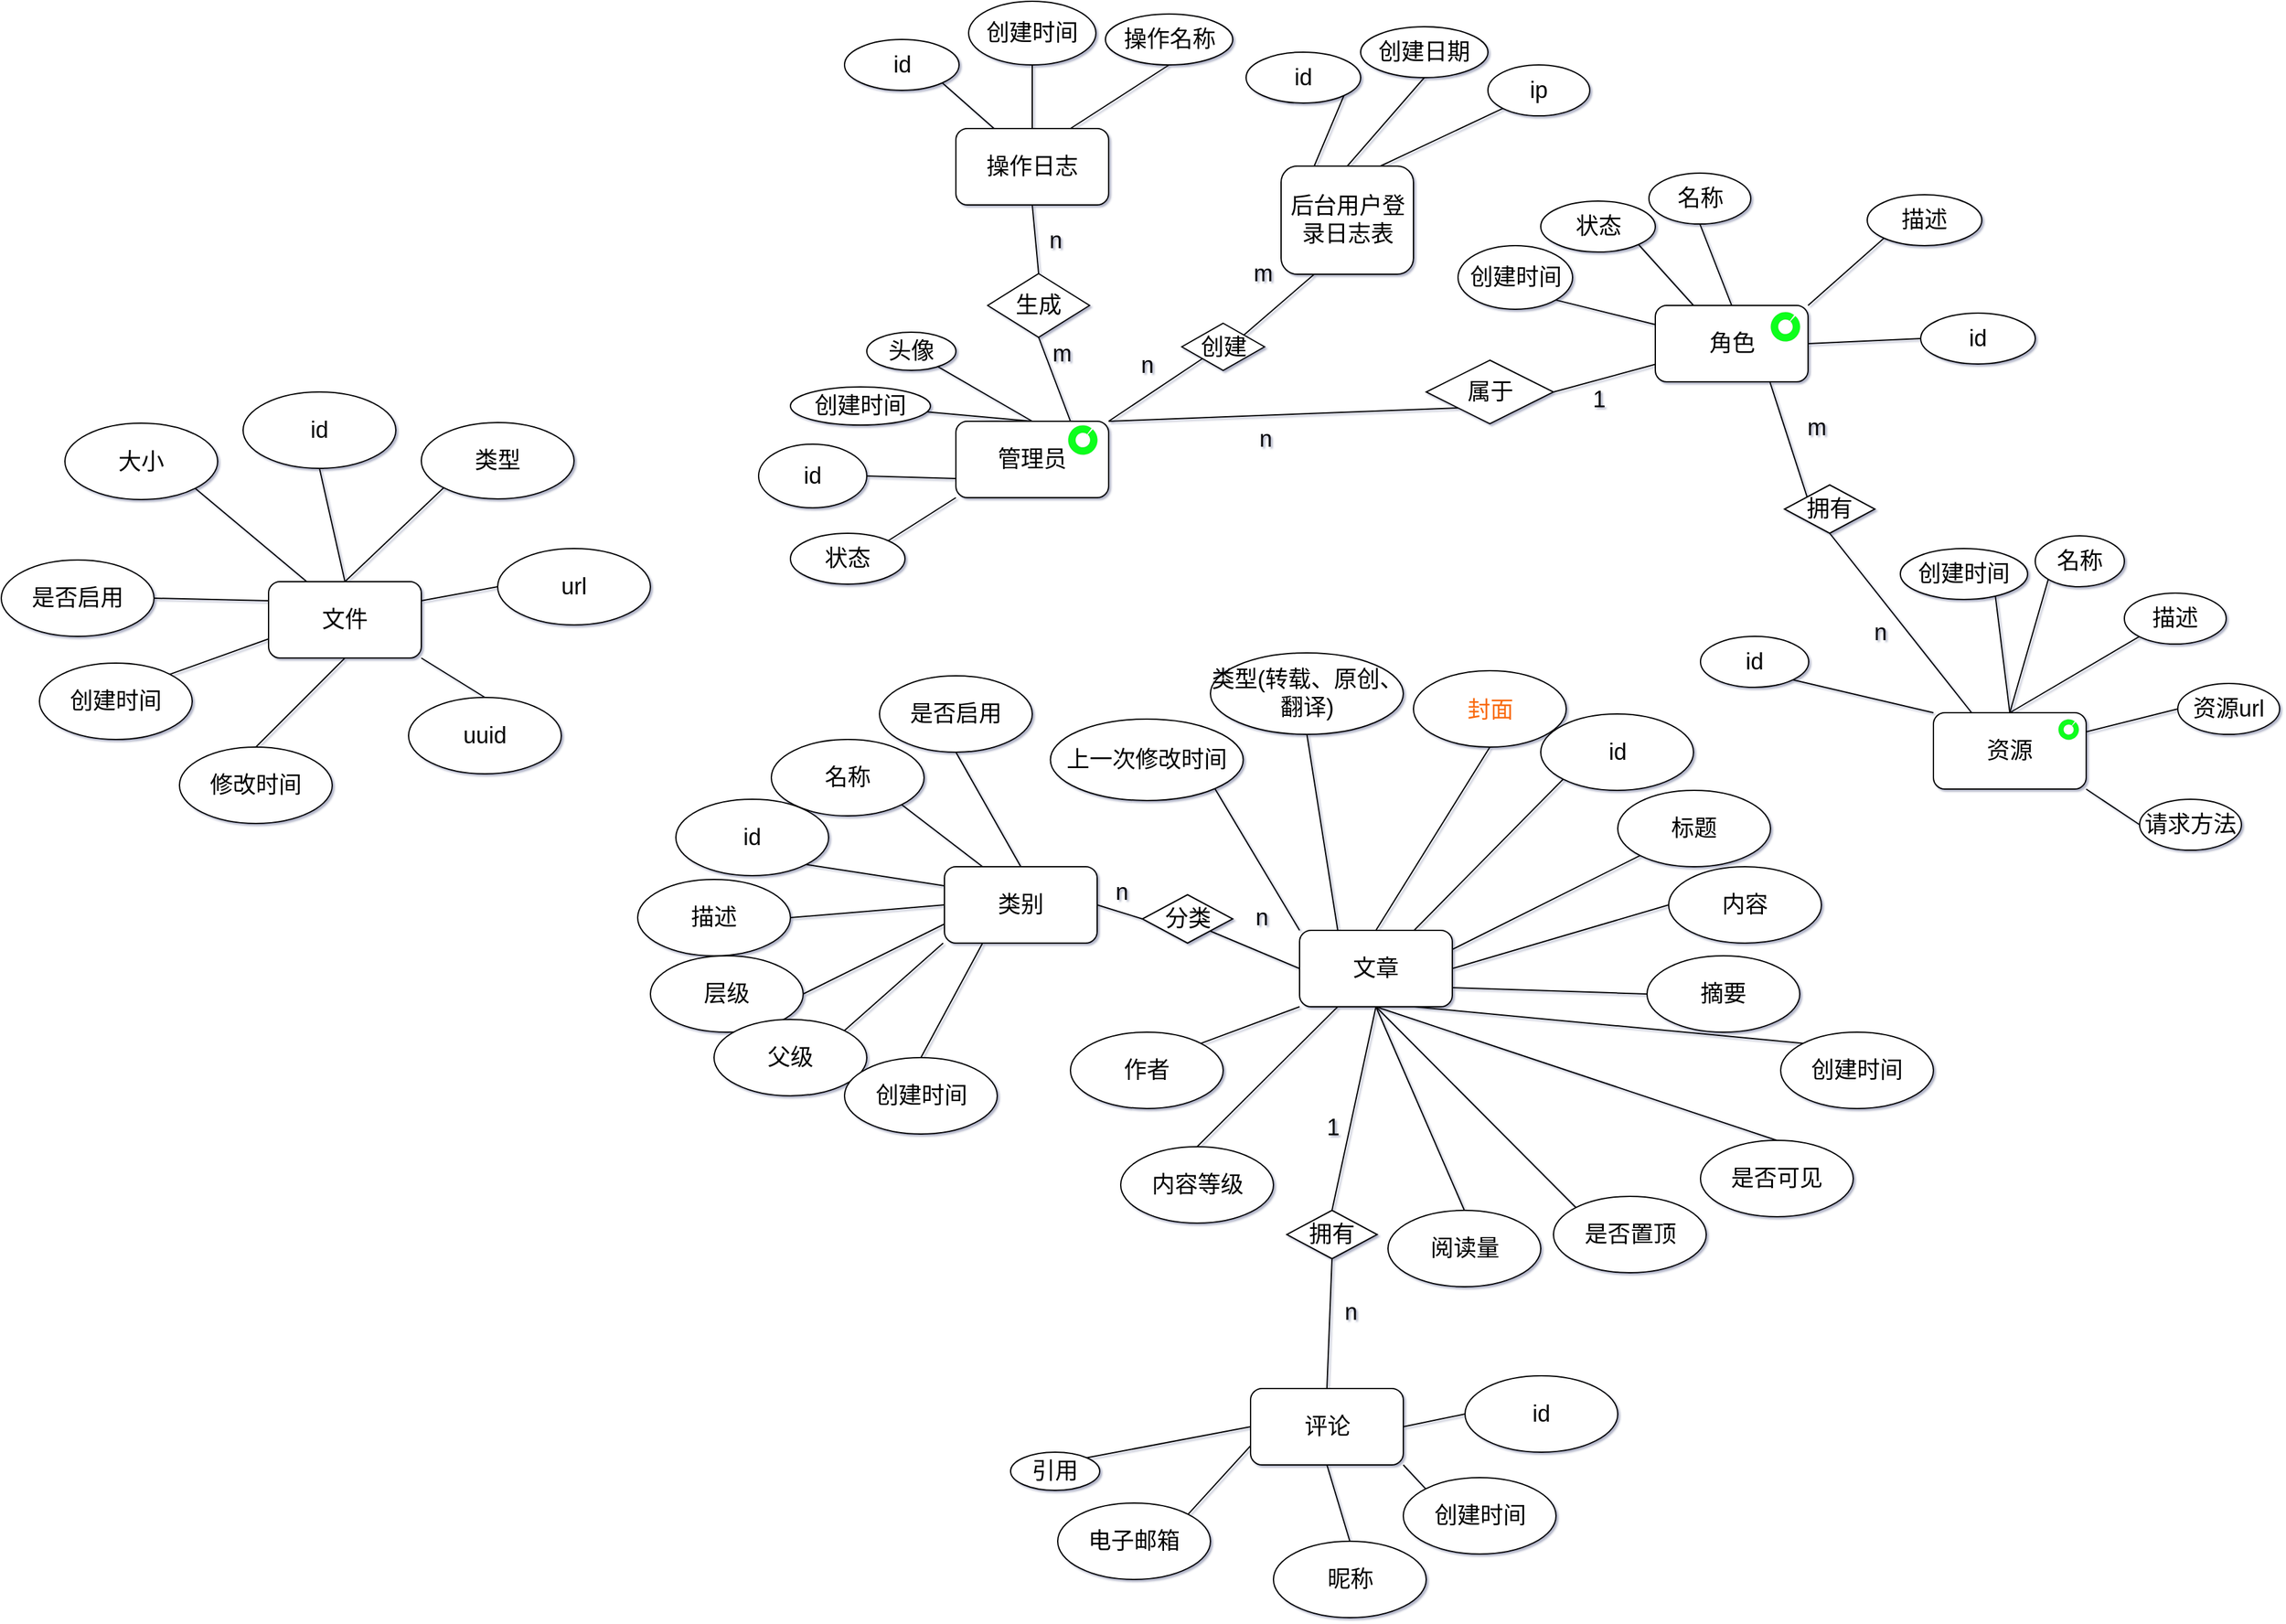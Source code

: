 <mxfile version="18.0.6" type="device"><diagram id="w1WiTCJ0PtuOjn-MvPNK" name="第 1 页"><mxGraphModel dx="2797" dy="1820" grid="1" gridSize="10" guides="1" tooltips="1" connect="1" arrows="1" fold="1" page="0" pageScale="1" pageWidth="827" pageHeight="1169" background="#ffffff" math="0" shadow="1"><root><mxCell id="0"/><mxCell id="1" parent="0"/><mxCell id="TxogvGe3Ko0orZef5mVO-4" style="edgeStyle=none;rounded=0;orthogonalLoop=1;jettySize=auto;html=1;exitX=1;exitY=0;exitDx=0;exitDy=0;entryX=0;entryY=1;entryDx=0;entryDy=0;fontSize=18;endArrow=none;endFill=0;" parent="1" source="TxogvGe3Ko0orZef5mVO-8" target="TxogvGe3Ko0orZef5mVO-21" edge="1"><mxGeometry relative="1" as="geometry"/></mxCell><mxCell id="TxogvGe3Ko0orZef5mVO-5" style="edgeStyle=none;rounded=0;orthogonalLoop=1;jettySize=auto;html=1;exitX=0.75;exitY=0;exitDx=0;exitDy=0;entryX=0.5;entryY=1;entryDx=0;entryDy=0;fontSize=18;endArrow=none;endFill=0;" parent="1" source="TxogvGe3Ko0orZef5mVO-8" target="TxogvGe3Ko0orZef5mVO-66" edge="1"><mxGeometry relative="1" as="geometry"/></mxCell><mxCell id="TxogvGe3Ko0orZef5mVO-7" style="edgeStyle=none;rounded=0;orthogonalLoop=1;jettySize=auto;html=1;exitX=1;exitY=0;exitDx=0;exitDy=0;entryX=0;entryY=1;entryDx=0;entryDy=0;fontFamily=Helvetica;fontSize=18;fontColor=default;endArrow=none;endFill=0;" parent="1" source="TxogvGe3Ko0orZef5mVO-8" target="TxogvGe3Ko0orZef5mVO-107" edge="1"><mxGeometry relative="1" as="geometry"/></mxCell><mxCell id="TxogvGe3Ko0orZef5mVO-8" value="管理员" style="rounded=1;whiteSpace=wrap;html=1;fontSize=18;" parent="1" vertex="1"><mxGeometry x="-450" y="-390" width="120" height="60" as="geometry"/></mxCell><mxCell id="TxogvGe3Ko0orZef5mVO-9" style="edgeStyle=none;rounded=0;orthogonalLoop=1;jettySize=auto;html=1;exitX=1;exitY=0.5;exitDx=0;exitDy=0;entryX=0;entryY=0.75;entryDx=0;entryDy=0;fontSize=18;endArrow=none;endFill=0;" parent="1" source="TxogvGe3Ko0orZef5mVO-10" target="TxogvGe3Ko0orZef5mVO-8" edge="1"><mxGeometry relative="1" as="geometry"/></mxCell><mxCell id="TxogvGe3Ko0orZef5mVO-10" value="id" style="ellipse;whiteSpace=wrap;html=1;fontSize=18;" parent="1" vertex="1"><mxGeometry x="-605" y="-372" width="85" height="50" as="geometry"/></mxCell><mxCell id="TxogvGe3Ko0orZef5mVO-16" style="edgeStyle=none;rounded=0;orthogonalLoop=1;jettySize=auto;html=1;exitX=1;exitY=0;exitDx=0;exitDy=0;entryX=0;entryY=1;entryDx=0;entryDy=0;endArrow=none;endFill=0;fontSize=18;" parent="1" source="TxogvGe3Ko0orZef5mVO-19" target="TxogvGe3Ko0orZef5mVO-42" edge="1"><mxGeometry relative="1" as="geometry"/></mxCell><mxCell id="TxogvGe3Ko0orZef5mVO-17" style="edgeStyle=none;rounded=0;orthogonalLoop=1;jettySize=auto;html=1;exitX=1;exitY=0.5;exitDx=0;exitDy=0;entryX=0;entryY=0.5;entryDx=0;entryDy=0;endArrow=none;endFill=0;fontSize=18;" parent="1" source="TxogvGe3Ko0orZef5mVO-19" target="TxogvGe3Ko0orZef5mVO-35" edge="1"><mxGeometry relative="1" as="geometry"/></mxCell><mxCell id="TxogvGe3Ko0orZef5mVO-18" style="edgeStyle=none;rounded=0;orthogonalLoop=1;jettySize=auto;html=1;exitX=0.75;exitY=1;exitDx=0;exitDy=0;entryX=0;entryY=0;entryDx=0;entryDy=0;fontSize=18;endArrow=none;endFill=0;" parent="1" source="TxogvGe3Ko0orZef5mVO-19" target="TxogvGe3Ko0orZef5mVO-98" edge="1"><mxGeometry relative="1" as="geometry"/></mxCell><mxCell id="TxogvGe3Ko0orZef5mVO-19" value="角色" style="rounded=1;whiteSpace=wrap;html=1;fontSize=18;" parent="1" vertex="1"><mxGeometry x="99.5" y="-481" width="120" height="60" as="geometry"/></mxCell><mxCell id="TxogvGe3Ko0orZef5mVO-20" style="edgeStyle=none;rounded=0;orthogonalLoop=1;jettySize=auto;html=1;exitX=1;exitY=0.5;exitDx=0;exitDy=0;fontSize=18;endArrow=none;endFill=0;" parent="1" source="TxogvGe3Ko0orZef5mVO-21" target="TxogvGe3Ko0orZef5mVO-19" edge="1"><mxGeometry relative="1" as="geometry"/></mxCell><mxCell id="TxogvGe3Ko0orZef5mVO-21" value="属于" style="rhombus;whiteSpace=wrap;html=1;fontSize=18;" parent="1" vertex="1"><mxGeometry x="-80.5" y="-438" width="100" height="50" as="geometry"/></mxCell><mxCell id="TxogvGe3Ko0orZef5mVO-22" style="edgeStyle=none;rounded=0;orthogonalLoop=1;jettySize=auto;html=1;exitX=0.5;exitY=0;exitDx=0;exitDy=0;entryX=0.747;entryY=0.94;entryDx=0;entryDy=0;fontSize=18;endArrow=none;endFill=0;entryPerimeter=0;" parent="1" source="TxogvGe3Ko0orZef5mVO-27" target="TxogvGe3Ko0orZef5mVO-34" edge="1"><mxGeometry relative="1" as="geometry"><mxPoint x="307.5" y="-221" as="targetPoint"/></mxGeometry></mxCell><mxCell id="TxogvGe3Ko0orZef5mVO-23" style="edgeStyle=none;rounded=0;orthogonalLoop=1;jettySize=auto;html=1;exitX=0.5;exitY=0;exitDx=0;exitDy=0;entryX=0;entryY=1;entryDx=0;entryDy=0;fontSize=18;endArrow=none;endFill=0;" parent="1" source="TxogvGe3Ko0orZef5mVO-27" target="TxogvGe3Ko0orZef5mVO-32" edge="1"><mxGeometry relative="1" as="geometry"/></mxCell><mxCell id="TxogvGe3Ko0orZef5mVO-24" style="edgeStyle=none;rounded=0;orthogonalLoop=1;jettySize=auto;html=1;exitX=0.5;exitY=0;exitDx=0;exitDy=0;entryX=0;entryY=1;entryDx=0;entryDy=0;fontSize=18;endArrow=none;endFill=0;" parent="1" source="TxogvGe3Ko0orZef5mVO-27" target="TxogvGe3Ko0orZef5mVO-33" edge="1"><mxGeometry relative="1" as="geometry"/></mxCell><mxCell id="TxogvGe3Ko0orZef5mVO-120" style="rounded=0;orthogonalLoop=1;jettySize=auto;html=1;exitX=1;exitY=0.25;exitDx=0;exitDy=0;entryX=0;entryY=0.5;entryDx=0;entryDy=0;endArrow=none;endFill=0;fontSize=18;" parent="1" source="TxogvGe3Ko0orZef5mVO-27" target="TxogvGe3Ko0orZef5mVO-118" edge="1"><mxGeometry relative="1" as="geometry"/></mxCell><mxCell id="TxogvGe3Ko0orZef5mVO-121" style="edgeStyle=none;rounded=0;orthogonalLoop=1;jettySize=auto;html=1;exitX=1;exitY=1;exitDx=0;exitDy=0;entryX=0;entryY=0.5;entryDx=0;entryDy=0;endArrow=none;endFill=0;fontSize=18;" parent="1" source="TxogvGe3Ko0orZef5mVO-27" target="TxogvGe3Ko0orZef5mVO-119" edge="1"><mxGeometry relative="1" as="geometry"/></mxCell><mxCell id="TxogvGe3Ko0orZef5mVO-27" value="资源" style="rounded=1;whiteSpace=wrap;html=1;fontSize=18;" parent="1" vertex="1"><mxGeometry x="318" y="-161" width="120" height="60" as="geometry"/></mxCell><mxCell id="TxogvGe3Ko0orZef5mVO-30" style="edgeStyle=none;rounded=0;orthogonalLoop=1;jettySize=auto;html=1;exitX=1;exitY=1;exitDx=0;exitDy=0;entryX=0;entryY=0;entryDx=0;entryDy=0;endArrow=none;endFill=0;fontSize=18;" parent="1" source="TxogvGe3Ko0orZef5mVO-31" target="TxogvGe3Ko0orZef5mVO-27" edge="1"><mxGeometry relative="1" as="geometry"/></mxCell><mxCell id="TxogvGe3Ko0orZef5mVO-31" value="id" style="ellipse;whiteSpace=wrap;html=1;fontSize=18;" parent="1" vertex="1"><mxGeometry x="135" y="-221" width="85" height="40" as="geometry"/></mxCell><mxCell id="TxogvGe3Ko0orZef5mVO-32" value="名称" style="ellipse;whiteSpace=wrap;html=1;fontSize=18;" parent="1" vertex="1"><mxGeometry x="398" y="-300" width="70" height="40" as="geometry"/></mxCell><mxCell id="TxogvGe3Ko0orZef5mVO-33" value="描述" style="ellipse;whiteSpace=wrap;html=1;fontSize=18;" parent="1" vertex="1"><mxGeometry x="468" y="-255" width="80" height="40" as="geometry"/></mxCell><mxCell id="TxogvGe3Ko0orZef5mVO-34" value="创建时间" style="ellipse;whiteSpace=wrap;html=1;fontSize=18;" parent="1" vertex="1"><mxGeometry x="292" y="-290" width="100" height="40" as="geometry"/></mxCell><mxCell id="TxogvGe3Ko0orZef5mVO-35" value="id" style="ellipse;whiteSpace=wrap;html=1;fontSize=18;" parent="1" vertex="1"><mxGeometry x="308" y="-475" width="90" height="40" as="geometry"/></mxCell><mxCell id="TxogvGe3Ko0orZef5mVO-36" style="edgeStyle=none;shape=connector;rounded=0;orthogonalLoop=1;jettySize=auto;html=1;exitX=0.5;exitY=1;exitDx=0;exitDy=0;entryX=0.5;entryY=0;entryDx=0;entryDy=0;labelBackgroundColor=default;fontFamily=Helvetica;fontSize=18;fontColor=default;endArrow=none;endFill=0;strokeColor=default;" parent="1" source="TxogvGe3Ko0orZef5mVO-37" target="TxogvGe3Ko0orZef5mVO-19" edge="1"><mxGeometry relative="1" as="geometry"/></mxCell><mxCell id="TxogvGe3Ko0orZef5mVO-37" value="名称" style="ellipse;whiteSpace=wrap;html=1;fontSize=18;" parent="1" vertex="1"><mxGeometry x="94.5" y="-585" width="80" height="40" as="geometry"/></mxCell><mxCell id="TxogvGe3Ko0orZef5mVO-38" style="edgeStyle=none;shape=connector;rounded=0;orthogonalLoop=1;jettySize=auto;html=1;exitX=1;exitY=1;exitDx=0;exitDy=0;entryX=0.25;entryY=0;entryDx=0;entryDy=0;labelBackgroundColor=default;fontFamily=Helvetica;fontSize=18;fontColor=default;endArrow=none;endFill=0;strokeColor=default;" parent="1" source="TxogvGe3Ko0orZef5mVO-39" target="TxogvGe3Ko0orZef5mVO-19" edge="1"><mxGeometry relative="1" as="geometry"/></mxCell><mxCell id="TxogvGe3Ko0orZef5mVO-39" value="状态" style="ellipse;whiteSpace=wrap;html=1;fontSize=18;" parent="1" vertex="1"><mxGeometry x="9.5" y="-563" width="90" height="40" as="geometry"/></mxCell><mxCell id="TxogvGe3Ko0orZef5mVO-40" style="edgeStyle=none;shape=connector;rounded=0;orthogonalLoop=1;jettySize=auto;html=1;exitX=1;exitY=1;exitDx=0;exitDy=0;entryX=0;entryY=0.25;entryDx=0;entryDy=0;labelBackgroundColor=default;fontFamily=Helvetica;fontSize=18;fontColor=default;endArrow=none;endFill=0;strokeColor=default;" parent="1" source="TxogvGe3Ko0orZef5mVO-41" target="TxogvGe3Ko0orZef5mVO-19" edge="1"><mxGeometry relative="1" as="geometry"/></mxCell><mxCell id="TxogvGe3Ko0orZef5mVO-41" value="创建时间" style="ellipse;whiteSpace=wrap;html=1;fontSize=18;" parent="1" vertex="1"><mxGeometry x="-55.5" y="-528" width="90" height="50" as="geometry"/></mxCell><mxCell id="TxogvGe3Ko0orZef5mVO-42" value="描述" style="ellipse;whiteSpace=wrap;html=1;fontSize=18;" parent="1" vertex="1"><mxGeometry x="266" y="-568" width="90" height="40" as="geometry"/></mxCell><mxCell id="TxogvGe3Ko0orZef5mVO-45" style="edgeStyle=none;rounded=0;orthogonalLoop=1;jettySize=auto;html=1;exitX=1;exitY=0;exitDx=0;exitDy=0;entryX=0;entryY=1;entryDx=0;entryDy=0;fontSize=18;endArrow=none;endFill=0;" parent="1" source="TxogvGe3Ko0orZef5mVO-46" target="TxogvGe3Ko0orZef5mVO-8" edge="1"><mxGeometry relative="1" as="geometry"/></mxCell><mxCell id="TxogvGe3Ko0orZef5mVO-46" value="状态" style="ellipse;whiteSpace=wrap;html=1;fontSize=18;" parent="1" vertex="1"><mxGeometry x="-580" y="-302" width="90" height="40" as="geometry"/></mxCell><mxCell id="TxogvGe3Ko0orZef5mVO-51" style="edgeStyle=none;rounded=0;orthogonalLoop=1;jettySize=auto;html=1;exitX=0.25;exitY=0;exitDx=0;exitDy=0;entryX=1;entryY=1;entryDx=0;entryDy=0;fontSize=18;endArrow=none;endFill=0;" parent="1" source="TxogvGe3Ko0orZef5mVO-54" target="TxogvGe3Ko0orZef5mVO-56" edge="1"><mxGeometry relative="1" as="geometry"/></mxCell><mxCell id="TxogvGe3Ko0orZef5mVO-52" style="edgeStyle=none;rounded=0;orthogonalLoop=1;jettySize=auto;html=1;exitX=0.5;exitY=0;exitDx=0;exitDy=0;entryX=0.5;entryY=1;entryDx=0;entryDy=0;fontSize=18;endArrow=none;endFill=0;" parent="1" source="TxogvGe3Ko0orZef5mVO-54" target="TxogvGe3Ko0orZef5mVO-55" edge="1"><mxGeometry relative="1" as="geometry"/></mxCell><mxCell id="TxogvGe3Ko0orZef5mVO-53" style="edgeStyle=none;shape=connector;rounded=0;orthogonalLoop=1;jettySize=auto;html=1;exitX=0.75;exitY=0;exitDx=0;exitDy=0;entryX=0;entryY=1;entryDx=0;entryDy=0;labelBackgroundColor=default;fontFamily=Helvetica;fontSize=18;fontColor=default;endArrow=none;endFill=0;strokeColor=default;" parent="1" source="TxogvGe3Ko0orZef5mVO-54" target="TxogvGe3Ko0orZef5mVO-57" edge="1"><mxGeometry relative="1" as="geometry"/></mxCell><mxCell id="TxogvGe3Ko0orZef5mVO-54" value="后台用户登录日志表" style="rounded=1;whiteSpace=wrap;html=1;fontSize=18;" parent="1" vertex="1"><mxGeometry x="-194.5" y="-590.5" width="104" height="85" as="geometry"/></mxCell><mxCell id="TxogvGe3Ko0orZef5mVO-55" value="创建日期" style="ellipse;whiteSpace=wrap;html=1;fontSize=18;" parent="1" vertex="1"><mxGeometry x="-132" y="-700" width="100" height="40" as="geometry"/></mxCell><mxCell id="TxogvGe3Ko0orZef5mVO-56" value="id" style="ellipse;whiteSpace=wrap;html=1;fontSize=18;" parent="1" vertex="1"><mxGeometry x="-222" y="-680" width="90" height="40" as="geometry"/></mxCell><mxCell id="TxogvGe3Ko0orZef5mVO-57" value="ip" style="ellipse;whiteSpace=wrap;html=1;fontSize=18;" parent="1" vertex="1"><mxGeometry x="-32" y="-670" width="80" height="40" as="geometry"/></mxCell><mxCell id="TxogvGe3Ko0orZef5mVO-59" style="edgeStyle=none;rounded=0;orthogonalLoop=1;jettySize=auto;html=1;entryX=0.5;entryY=0;entryDx=0;entryDy=0;fontSize=18;endArrow=none;endFill=0;" parent="1" source="TxogvGe3Ko0orZef5mVO-60" target="TxogvGe3Ko0orZef5mVO-8" edge="1"><mxGeometry relative="1" as="geometry"/></mxCell><mxCell id="TxogvGe3Ko0orZef5mVO-60" value="创建时间" style="ellipse;whiteSpace=wrap;html=1;fontSize=18;" parent="1" vertex="1"><mxGeometry x="-580" y="-417" width="110" height="30" as="geometry"/></mxCell><mxCell id="TxogvGe3Ko0orZef5mVO-61" style="edgeStyle=none;rounded=0;orthogonalLoop=1;jettySize=auto;html=1;exitX=0.5;exitY=0;exitDx=0;exitDy=0;entryX=0.5;entryY=1;entryDx=0;entryDy=0;fontSize=18;endArrow=none;endFill=0;" parent="1" source="TxogvGe3Ko0orZef5mVO-63" target="TxogvGe3Ko0orZef5mVO-64" edge="1"><mxGeometry relative="1" as="geometry"/></mxCell><mxCell id="TxogvGe3Ko0orZef5mVO-62" style="edgeStyle=none;rounded=0;orthogonalLoop=1;jettySize=auto;html=1;exitX=0.75;exitY=0;exitDx=0;exitDy=0;entryX=0.5;entryY=1;entryDx=0;entryDy=0;fontSize=18;endArrow=none;endFill=0;" parent="1" source="TxogvGe3Ko0orZef5mVO-63" target="TxogvGe3Ko0orZef5mVO-69" edge="1"><mxGeometry relative="1" as="geometry"/></mxCell><mxCell id="TxogvGe3Ko0orZef5mVO-63" value="操作日志" style="rounded=1;whiteSpace=wrap;html=1;fontSize=18;" parent="1" vertex="1"><mxGeometry x="-450" y="-620" width="120" height="60" as="geometry"/></mxCell><mxCell id="TxogvGe3Ko0orZef5mVO-64" value="创建时间" style="ellipse;whiteSpace=wrap;html=1;fontSize=18;" parent="1" vertex="1"><mxGeometry x="-440" y="-720" width="100" height="50" as="geometry"/></mxCell><mxCell id="TxogvGe3Ko0orZef5mVO-65" style="edgeStyle=none;rounded=0;orthogonalLoop=1;jettySize=auto;html=1;exitX=0.5;exitY=0;exitDx=0;exitDy=0;entryX=0.5;entryY=1;entryDx=0;entryDy=0;fontSize=18;endArrow=none;endFill=0;" parent="1" source="TxogvGe3Ko0orZef5mVO-66" target="TxogvGe3Ko0orZef5mVO-63" edge="1"><mxGeometry relative="1" as="geometry"/></mxCell><mxCell id="TxogvGe3Ko0orZef5mVO-66" value="生成" style="rhombus;whiteSpace=wrap;html=1;fontSize=18;" parent="1" vertex="1"><mxGeometry x="-425" y="-506" width="80" height="50" as="geometry"/></mxCell><mxCell id="TxogvGe3Ko0orZef5mVO-67" style="edgeStyle=none;rounded=0;orthogonalLoop=1;jettySize=auto;html=1;exitX=1;exitY=1;exitDx=0;exitDy=0;entryX=0.25;entryY=0;entryDx=0;entryDy=0;endArrow=none;endFill=0;fontSize=18;" parent="1" source="TxogvGe3Ko0orZef5mVO-68" target="TxogvGe3Ko0orZef5mVO-63" edge="1"><mxGeometry relative="1" as="geometry"/></mxCell><mxCell id="TxogvGe3Ko0orZef5mVO-68" value="id" style="ellipse;whiteSpace=wrap;html=1;fontSize=18;" parent="1" vertex="1"><mxGeometry x="-537.5" y="-690" width="90" height="40" as="geometry"/></mxCell><mxCell id="TxogvGe3Ko0orZef5mVO-69" value="操作名称" style="ellipse;whiteSpace=wrap;html=1;fontSize=18;" parent="1" vertex="1"><mxGeometry x="-332.5" y="-710" width="100" height="40" as="geometry"/></mxCell><mxCell id="TxogvGe3Ko0orZef5mVO-70" style="edgeStyle=none;rounded=0;orthogonalLoop=1;jettySize=auto;html=1;entryX=0.5;entryY=0;entryDx=0;entryDy=0;fontSize=18;endArrow=none;endFill=0;" parent="1" source="TxogvGe3Ko0orZef5mVO-71" target="TxogvGe3Ko0orZef5mVO-8" edge="1"><mxGeometry relative="1" as="geometry"/></mxCell><mxCell id="TxogvGe3Ko0orZef5mVO-71" value="头像" style="ellipse;whiteSpace=wrap;html=1;fontSize=18;" parent="1" vertex="1"><mxGeometry x="-520" y="-460" width="70" height="30" as="geometry"/></mxCell><mxCell id="TxogvGe3Ko0orZef5mVO-95" value="1" style="text;html=1;align=center;verticalAlign=middle;resizable=0;points=[];autosize=1;strokeColor=none;fillColor=none;fontSize=18;" parent="1" vertex="1"><mxGeometry x="40" y="-422" width="30" height="30" as="geometry"/></mxCell><mxCell id="TxogvGe3Ko0orZef5mVO-96" value="n" style="text;html=1;align=center;verticalAlign=middle;resizable=0;points=[];autosize=1;strokeColor=none;fillColor=none;fontSize=18;" parent="1" vertex="1"><mxGeometry x="-222" y="-391" width="30" height="30" as="geometry"/></mxCell><mxCell id="TxogvGe3Ko0orZef5mVO-97" style="edgeStyle=none;rounded=0;orthogonalLoop=1;jettySize=auto;html=1;exitX=0.5;exitY=1;exitDx=0;exitDy=0;entryX=0.25;entryY=0;entryDx=0;entryDy=0;fontSize=18;endArrow=none;endFill=0;" parent="1" source="TxogvGe3Ko0orZef5mVO-98" target="TxogvGe3Ko0orZef5mVO-27" edge="1"><mxGeometry relative="1" as="geometry"/></mxCell><mxCell id="TxogvGe3Ko0orZef5mVO-98" value="拥有" style="rhombus;whiteSpace=wrap;html=1;fontSize=18;" parent="1" vertex="1"><mxGeometry x="201" y="-340" width="71" height="38" as="geometry"/></mxCell><mxCell id="TxogvGe3Ko0orZef5mVO-99" value="m" style="text;html=1;align=center;verticalAlign=middle;resizable=0;points=[];autosize=1;strokeColor=none;fillColor=none;fontSize=18;" parent="1" vertex="1"><mxGeometry x="211" y="-400" width="30" height="30" as="geometry"/></mxCell><mxCell id="TxogvGe3Ko0orZef5mVO-100" value="n" style="text;html=1;align=center;verticalAlign=middle;resizable=0;points=[];autosize=1;strokeColor=none;fillColor=none;fontSize=18;" parent="1" vertex="1"><mxGeometry x="261" y="-239" width="30" height="30" as="geometry"/></mxCell><mxCell id="TxogvGe3Ko0orZef5mVO-103" value="" style="verticalLabelPosition=bottom;verticalAlign=top;html=1;shape=mxgraph.basic.partConcEllipse;startAngle=0.119;endAngle=0.1;arcWidth=0.5;fontSize=18;strokeWidth=0;fillColor=#0AFF1B;" parent="1" vertex="1"><mxGeometry x="-362" y="-387" width="23" height="23" as="geometry"/></mxCell><mxCell id="TxogvGe3Ko0orZef5mVO-104" value="" style="verticalLabelPosition=bottom;verticalAlign=top;html=1;shape=mxgraph.basic.partConcEllipse;startAngle=0.119;endAngle=0.1;arcWidth=0.5;fontSize=18;strokeWidth=0;fillColor=#0AFF1B;" parent="1" vertex="1"><mxGeometry x="190" y="-476" width="23" height="23" as="geometry"/></mxCell><mxCell id="TxogvGe3Ko0orZef5mVO-106" style="edgeStyle=none;rounded=0;orthogonalLoop=1;jettySize=auto;html=1;exitX=1;exitY=0;exitDx=0;exitDy=0;entryX=0.25;entryY=1;entryDx=0;entryDy=0;fontFamily=Helvetica;fontSize=18;fontColor=default;endArrow=none;endFill=0;" parent="1" source="TxogvGe3Ko0orZef5mVO-107" target="TxogvGe3Ko0orZef5mVO-54" edge="1"><mxGeometry relative="1" as="geometry"/></mxCell><mxCell id="TxogvGe3Ko0orZef5mVO-107" value="创建" style="rhombus;whiteSpace=wrap;html=1;fontFamily=Helvetica;fontSize=18;fontColor=default;strokeColor=default;strokeWidth=1;fillColor=default;" parent="1" vertex="1"><mxGeometry x="-272.5" y="-467" width="65" height="37" as="geometry"/></mxCell><mxCell id="TxogvGe3Ko0orZef5mVO-108" value="m" style="text;html=1;align=center;verticalAlign=middle;resizable=0;points=[];autosize=1;strokeColor=none;fillColor=none;fontSize=18;fontFamily=Helvetica;fontColor=default;" parent="1" vertex="1"><mxGeometry x="-224" y="-521" width="30" height="30" as="geometry"/></mxCell><mxCell id="TxogvGe3Ko0orZef5mVO-109" value="n" style="text;html=1;align=center;verticalAlign=middle;resizable=0;points=[];autosize=1;strokeColor=none;fillColor=none;fontSize=18;fontFamily=Helvetica;fontColor=default;" parent="1" vertex="1"><mxGeometry x="-315" y="-449" width="30" height="30" as="geometry"/></mxCell><mxCell id="TxogvGe3Ko0orZef5mVO-110" value="m" style="text;html=1;align=center;verticalAlign=middle;resizable=0;points=[];autosize=1;strokeColor=none;fillColor=none;fontSize=18;fontFamily=Helvetica;fontColor=default;" parent="1" vertex="1"><mxGeometry x="-382" y="-458" width="30" height="30" as="geometry"/></mxCell><mxCell id="TxogvGe3Ko0orZef5mVO-111" value="n" style="text;html=1;align=center;verticalAlign=middle;resizable=0;points=[];autosize=1;strokeColor=none;fillColor=none;fontSize=18;fontFamily=Helvetica;fontColor=default;" parent="1" vertex="1"><mxGeometry x="-387" y="-547" width="30" height="30" as="geometry"/></mxCell><mxCell id="TxogvGe3Ko0orZef5mVO-115" value="" style="verticalLabelPosition=bottom;verticalAlign=top;html=1;shape=mxgraph.basic.partConcEllipse;startAngle=0.119;endAngle=0.1;arcWidth=0.5;fontSize=18;strokeWidth=0;fillColor=#0AFF1B;fontFamily=Helvetica;fontColor=default;" parent="1" vertex="1"><mxGeometry x="416" y="-156" width="16" height="16" as="geometry"/></mxCell><mxCell id="TxogvGe3Ko0orZef5mVO-118" value="资源url" style="ellipse;whiteSpace=wrap;html=1;fontSize=18;" parent="1" vertex="1"><mxGeometry x="510" y="-184" width="80" height="40" as="geometry"/></mxCell><mxCell id="TxogvGe3Ko0orZef5mVO-119" value="请求方法" style="ellipse;whiteSpace=wrap;html=1;fontSize=18;" parent="1" vertex="1"><mxGeometry x="480" y="-93" width="80" height="40" as="geometry"/></mxCell><mxCell id="TxogvGe3Ko0orZef5mVO-147" style="edgeStyle=none;rounded=0;orthogonalLoop=1;jettySize=auto;html=1;exitX=0.25;exitY=0;exitDx=0;exitDy=0;entryX=0.5;entryY=1;entryDx=0;entryDy=0;endArrow=none;endFill=0;fontSize=18;" parent="1" source="TxogvGe3Ko0orZef5mVO-124" target="TxogvGe3Ko0orZef5mVO-146" edge="1"><mxGeometry relative="1" as="geometry"/></mxCell><mxCell id="TxogvGe3Ko0orZef5mVO-148" style="edgeStyle=none;rounded=0;orthogonalLoop=1;jettySize=auto;html=1;exitX=0.5;exitY=0;exitDx=0;exitDy=0;entryX=0.5;entryY=1;entryDx=0;entryDy=0;endArrow=none;endFill=0;fontSize=18;" parent="1" source="TxogvGe3Ko0orZef5mVO-124" target="TxogvGe3Ko0orZef5mVO-140" edge="1"><mxGeometry relative="1" as="geometry"/></mxCell><mxCell id="TxogvGe3Ko0orZef5mVO-149" style="edgeStyle=none;rounded=0;orthogonalLoop=1;jettySize=auto;html=1;exitX=0.75;exitY=0;exitDx=0;exitDy=0;entryX=0;entryY=1;entryDx=0;entryDy=0;endArrow=none;endFill=0;fontSize=18;" parent="1" source="TxogvGe3Ko0orZef5mVO-124" target="TxogvGe3Ko0orZef5mVO-138" edge="1"><mxGeometry relative="1" as="geometry"/></mxCell><mxCell id="TxogvGe3Ko0orZef5mVO-150" style="edgeStyle=none;rounded=0;orthogonalLoop=1;jettySize=auto;html=1;exitX=1;exitY=0.25;exitDx=0;exitDy=0;endArrow=none;endFill=0;fontSize=18;" parent="1" source="TxogvGe3Ko0orZef5mVO-124" target="TxogvGe3Ko0orZef5mVO-127" edge="1"><mxGeometry relative="1" as="geometry"/></mxCell><mxCell id="TxogvGe3Ko0orZef5mVO-151" style="edgeStyle=none;rounded=0;orthogonalLoop=1;jettySize=auto;html=1;exitX=1;exitY=0.5;exitDx=0;exitDy=0;entryX=0;entryY=0.5;entryDx=0;entryDy=0;endArrow=none;endFill=0;fontSize=18;" parent="1" source="TxogvGe3Ko0orZef5mVO-124" target="TxogvGe3Ko0orZef5mVO-125" edge="1"><mxGeometry relative="1" as="geometry"/></mxCell><mxCell id="TxogvGe3Ko0orZef5mVO-152" style="edgeStyle=none;rounded=0;orthogonalLoop=1;jettySize=auto;html=1;exitX=1;exitY=0.75;exitDx=0;exitDy=0;entryX=0;entryY=0.5;entryDx=0;entryDy=0;endArrow=none;endFill=0;fontSize=18;" parent="1" source="TxogvGe3Ko0orZef5mVO-124" target="TxogvGe3Ko0orZef5mVO-126" edge="1"><mxGeometry relative="1" as="geometry"/></mxCell><mxCell id="TxogvGe3Ko0orZef5mVO-153" style="edgeStyle=none;rounded=0;orthogonalLoop=1;jettySize=auto;html=1;exitX=0.75;exitY=1;exitDx=0;exitDy=0;entryX=0;entryY=0;entryDx=0;entryDy=0;endArrow=none;endFill=0;fontSize=18;" parent="1" source="TxogvGe3Ko0orZef5mVO-124" target="TxogvGe3Ko0orZef5mVO-137" edge="1"><mxGeometry relative="1" as="geometry"/></mxCell><mxCell id="TxogvGe3Ko0orZef5mVO-154" style="edgeStyle=none;rounded=0;orthogonalLoop=1;jettySize=auto;html=1;exitX=0.5;exitY=1;exitDx=0;exitDy=0;entryX=0.5;entryY=0;entryDx=0;entryDy=0;endArrow=none;endFill=0;fontSize=18;" parent="1" source="TxogvGe3Ko0orZef5mVO-124" target="TxogvGe3Ko0orZef5mVO-144" edge="1"><mxGeometry relative="1" as="geometry"/></mxCell><mxCell id="TxogvGe3Ko0orZef5mVO-155" style="edgeStyle=none;rounded=0;orthogonalLoop=1;jettySize=auto;html=1;exitX=0.25;exitY=1;exitDx=0;exitDy=0;entryX=0.5;entryY=0;entryDx=0;entryDy=0;endArrow=none;endFill=0;fontSize=18;" parent="1" source="TxogvGe3Ko0orZef5mVO-124" target="TxogvGe3Ko0orZef5mVO-145" edge="1"><mxGeometry relative="1" as="geometry"/></mxCell><mxCell id="TxogvGe3Ko0orZef5mVO-172" style="edgeStyle=none;rounded=0;orthogonalLoop=1;jettySize=auto;html=1;exitX=0.5;exitY=1;exitDx=0;exitDy=0;entryX=0.5;entryY=0;entryDx=0;entryDy=0;endArrow=none;endFill=0;fontSize=18;" parent="1" source="TxogvGe3Ko0orZef5mVO-124" target="TxogvGe3Ko0orZef5mVO-171" edge="1"><mxGeometry relative="1" as="geometry"/></mxCell><mxCell id="3jDGPady502M7fGjzGVN-14" style="edgeStyle=none;rounded=0;orthogonalLoop=1;jettySize=auto;html=1;exitX=0.5;exitY=1;exitDx=0;exitDy=0;entryX=0;entryY=0;entryDx=0;entryDy=0;fontSize=18;endArrow=none;endFill=0;" edge="1" parent="1" source="TxogvGe3Ko0orZef5mVO-124" target="3jDGPady502M7fGjzGVN-13"><mxGeometry relative="1" as="geometry"/></mxCell><mxCell id="TxogvGe3Ko0orZef5mVO-124" value="文章" style="rounded=1;whiteSpace=wrap;html=1;fontSize=18;" parent="1" vertex="1"><mxGeometry x="-180" y="10" width="120" height="60" as="geometry"/></mxCell><mxCell id="TxogvGe3Ko0orZef5mVO-125" value="内容" style="ellipse;whiteSpace=wrap;html=1;fontSize=18;" parent="1" vertex="1"><mxGeometry x="110" y="-40" width="120" height="60" as="geometry"/></mxCell><mxCell id="TxogvGe3Ko0orZef5mVO-126" value="摘要" style="ellipse;whiteSpace=wrap;html=1;fontSize=18;" parent="1" vertex="1"><mxGeometry x="93" y="30" width="120" height="60" as="geometry"/></mxCell><mxCell id="TxogvGe3Ko0orZef5mVO-127" value="标题" style="ellipse;whiteSpace=wrap;html=1;fontSize=18;" parent="1" vertex="1"><mxGeometry x="70" y="-100" width="120" height="60" as="geometry"/></mxCell><mxCell id="TxogvGe3Ko0orZef5mVO-169" style="edgeStyle=none;rounded=0;orthogonalLoop=1;jettySize=auto;html=1;exitX=1;exitY=0.5;exitDx=0;exitDy=0;entryX=0;entryY=0.5;entryDx=0;entryDy=0;endArrow=none;endFill=0;fontSize=18;" parent="1" source="TxogvGe3Ko0orZef5mVO-128" target="TxogvGe3Ko0orZef5mVO-168" edge="1"><mxGeometry relative="1" as="geometry"/></mxCell><mxCell id="TxogvGe3Ko0orZef5mVO-128" value="类别" style="rounded=1;whiteSpace=wrap;html=1;fontSize=18;" parent="1" vertex="1"><mxGeometry x="-459" y="-40" width="120" height="60" as="geometry"/></mxCell><mxCell id="TxogvGe3Ko0orZef5mVO-156" style="edgeStyle=none;rounded=0;orthogonalLoop=1;jettySize=auto;html=1;exitX=1;exitY=1;exitDx=0;exitDy=0;entryX=0.25;entryY=0;entryDx=0;entryDy=0;endArrow=none;endFill=0;fontSize=18;" parent="1" source="TxogvGe3Ko0orZef5mVO-129" target="TxogvGe3Ko0orZef5mVO-128" edge="1"><mxGeometry relative="1" as="geometry"/></mxCell><mxCell id="TxogvGe3Ko0orZef5mVO-129" value="名称" style="ellipse;whiteSpace=wrap;html=1;fontSize=18;" parent="1" vertex="1"><mxGeometry x="-595" y="-140" width="120" height="60" as="geometry"/></mxCell><mxCell id="TxogvGe3Ko0orZef5mVO-157" style="edgeStyle=none;rounded=0;orthogonalLoop=1;jettySize=auto;html=1;exitX=1;exitY=1;exitDx=0;exitDy=0;entryX=0;entryY=0.25;entryDx=0;entryDy=0;endArrow=none;endFill=0;fontSize=18;" parent="1" source="TxogvGe3Ko0orZef5mVO-130" target="TxogvGe3Ko0orZef5mVO-128" edge="1"><mxGeometry relative="1" as="geometry"/></mxCell><mxCell id="TxogvGe3Ko0orZef5mVO-130" value="id" style="ellipse;whiteSpace=wrap;html=1;fontSize=18;" parent="1" vertex="1"><mxGeometry x="-670" y="-93" width="120" height="60" as="geometry"/></mxCell><mxCell id="TxogvGe3Ko0orZef5mVO-158" style="edgeStyle=none;rounded=0;orthogonalLoop=1;jettySize=auto;html=1;exitX=1;exitY=0.5;exitDx=0;exitDy=0;entryX=0;entryY=0.5;entryDx=0;entryDy=0;endArrow=none;endFill=0;fontSize=18;" parent="1" source="TxogvGe3Ko0orZef5mVO-131" target="TxogvGe3Ko0orZef5mVO-128" edge="1"><mxGeometry relative="1" as="geometry"/></mxCell><mxCell id="TxogvGe3Ko0orZef5mVO-131" value="描述" style="ellipse;whiteSpace=wrap;html=1;fontSize=18;" parent="1" vertex="1"><mxGeometry x="-700" y="-30" width="120" height="60" as="geometry"/></mxCell><mxCell id="TxogvGe3Ko0orZef5mVO-137" value="创建时间" style="ellipse;whiteSpace=wrap;html=1;fontSize=18;" parent="1" vertex="1"><mxGeometry x="198" y="90" width="120" height="60" as="geometry"/></mxCell><mxCell id="TxogvGe3Ko0orZef5mVO-138" value="id" style="ellipse;whiteSpace=wrap;html=1;fontSize=18;" parent="1" vertex="1"><mxGeometry x="9.5" y="-160" width="120" height="60" as="geometry"/></mxCell><mxCell id="TxogvGe3Ko0orZef5mVO-140" value="&lt;a style=&quot;color: rgb(249, 105, 14); text-decoration-line: none; font-family: &amp;quot;Helvetica Neue&amp;quot;, Helvetica, Arial, &amp;quot;Hiragino Sans GB&amp;quot;, &amp;quot;Hiragino Sans GB W3&amp;quot;, &amp;quot;Microsoft YaHei UI&amp;quot;, &amp;quot;Microsoft YaHei&amp;quot;, sans-serif; font-size: 18px; text-align: start;&quot; class=&quot;search-js&quot; href=&quot;http://www.youdao.com/w/cover/#keyfrom=E2Ctranslation&quot;&gt;封面&lt;/a&gt;" style="ellipse;whiteSpace=wrap;html=1;fontSize=18;" parent="1" vertex="1"><mxGeometry x="-90.5" y="-194" width="120" height="60" as="geometry"/></mxCell><mxCell id="TxogvGe3Ko0orZef5mVO-159" style="edgeStyle=none;rounded=0;orthogonalLoop=1;jettySize=auto;html=1;exitX=1;exitY=0.5;exitDx=0;exitDy=0;entryX=0;entryY=0.75;entryDx=0;entryDy=0;endArrow=none;endFill=0;fontSize=18;" parent="1" source="TxogvGe3Ko0orZef5mVO-141" target="TxogvGe3Ko0orZef5mVO-128" edge="1"><mxGeometry relative="1" as="geometry"/></mxCell><mxCell id="TxogvGe3Ko0orZef5mVO-141" value="层级" style="ellipse;whiteSpace=wrap;html=1;fontSize=18;" parent="1" vertex="1"><mxGeometry x="-690" y="30" width="120" height="60" as="geometry"/></mxCell><mxCell id="TxogvGe3Ko0orZef5mVO-160" style="edgeStyle=none;rounded=0;orthogonalLoop=1;jettySize=auto;html=1;exitX=1;exitY=0;exitDx=0;exitDy=0;endArrow=none;endFill=0;fontSize=18;" parent="1" source="TxogvGe3Ko0orZef5mVO-142" edge="1"><mxGeometry relative="1" as="geometry"><mxPoint x="-460" y="20" as="targetPoint"/></mxGeometry></mxCell><mxCell id="TxogvGe3Ko0orZef5mVO-142" value="父级" style="ellipse;whiteSpace=wrap;html=1;fontSize=18;" parent="1" vertex="1"><mxGeometry x="-640" y="80" width="120" height="60" as="geometry"/></mxCell><mxCell id="TxogvGe3Ko0orZef5mVO-161" style="edgeStyle=none;rounded=0;orthogonalLoop=1;jettySize=auto;html=1;exitX=0.5;exitY=0;exitDx=0;exitDy=0;entryX=0.25;entryY=1;entryDx=0;entryDy=0;endArrow=none;endFill=0;fontSize=18;" parent="1" source="TxogvGe3Ko0orZef5mVO-143" target="TxogvGe3Ko0orZef5mVO-128" edge="1"><mxGeometry relative="1" as="geometry"/></mxCell><mxCell id="TxogvGe3Ko0orZef5mVO-143" value="创建时间" style="ellipse;whiteSpace=wrap;html=1;fontSize=18;" parent="1" vertex="1"><mxGeometry x="-537.5" y="110" width="120" height="60" as="geometry"/></mxCell><mxCell id="TxogvGe3Ko0orZef5mVO-144" value="是否可见" style="ellipse;whiteSpace=wrap;html=1;fontSize=18;" parent="1" vertex="1"><mxGeometry x="135" y="175" width="120" height="60" as="geometry"/></mxCell><mxCell id="TxogvGe3Ko0orZef5mVO-145" value="内容等级" style="ellipse;whiteSpace=wrap;html=1;fontSize=18;" parent="1" vertex="1"><mxGeometry x="-320.5" y="180" width="120" height="60" as="geometry"/></mxCell><mxCell id="TxogvGe3Ko0orZef5mVO-146" value="类型(转载、原创、翻译)" style="ellipse;whiteSpace=wrap;html=1;fontSize=18;" parent="1" vertex="1"><mxGeometry x="-250" y="-208" width="151.5" height="64" as="geometry"/></mxCell><mxCell id="TxogvGe3Ko0orZef5mVO-164" style="edgeStyle=none;rounded=0;orthogonalLoop=1;jettySize=auto;html=1;exitX=1;exitY=0;exitDx=0;exitDy=0;entryX=0;entryY=1;entryDx=0;entryDy=0;endArrow=none;endFill=0;fontSize=18;" parent="1" source="TxogvGe3Ko0orZef5mVO-163" target="TxogvGe3Ko0orZef5mVO-124" edge="1"><mxGeometry relative="1" as="geometry"/></mxCell><mxCell id="TxogvGe3Ko0orZef5mVO-163" value="作者" style="ellipse;whiteSpace=wrap;html=1;fontSize=18;" parent="1" vertex="1"><mxGeometry x="-360" y="90" width="120" height="60" as="geometry"/></mxCell><mxCell id="TxogvGe3Ko0orZef5mVO-181" style="edgeStyle=none;rounded=0;orthogonalLoop=1;jettySize=auto;html=1;exitX=0;exitY=0.75;exitDx=0;exitDy=0;entryX=1;entryY=0;entryDx=0;entryDy=0;endArrow=none;endFill=0;fontSize=18;" parent="1" source="TxogvGe3Ko0orZef5mVO-165" target="TxogvGe3Ko0orZef5mVO-175" edge="1"><mxGeometry relative="1" as="geometry"/></mxCell><mxCell id="TxogvGe3Ko0orZef5mVO-182" style="edgeStyle=none;rounded=0;orthogonalLoop=1;jettySize=auto;html=1;exitX=0.5;exitY=1;exitDx=0;exitDy=0;entryX=0.5;entryY=0;entryDx=0;entryDy=0;endArrow=none;endFill=0;fontSize=18;" parent="1" source="TxogvGe3Ko0orZef5mVO-165" target="TxogvGe3Ko0orZef5mVO-174" edge="1"><mxGeometry relative="1" as="geometry"/></mxCell><mxCell id="TxogvGe3Ko0orZef5mVO-183" style="edgeStyle=none;rounded=0;orthogonalLoop=1;jettySize=auto;html=1;exitX=1;exitY=1;exitDx=0;exitDy=0;entryX=0;entryY=0;entryDx=0;entryDy=0;endArrow=none;endFill=0;fontSize=18;" parent="1" source="TxogvGe3Ko0orZef5mVO-165" target="TxogvGe3Ko0orZef5mVO-177" edge="1"><mxGeometry relative="1" as="geometry"/></mxCell><mxCell id="TxogvGe3Ko0orZef5mVO-185" style="edgeStyle=none;rounded=0;orthogonalLoop=1;jettySize=auto;html=1;exitX=1;exitY=0.5;exitDx=0;exitDy=0;entryX=0;entryY=0.5;entryDx=0;entryDy=0;endArrow=none;endFill=0;fontSize=18;" parent="1" source="TxogvGe3Ko0orZef5mVO-165" target="TxogvGe3Ko0orZef5mVO-184" edge="1"><mxGeometry relative="1" as="geometry"/></mxCell><mxCell id="TxogvGe3Ko0orZef5mVO-165" value="评论" style="rounded=1;whiteSpace=wrap;html=1;fontSize=18;" parent="1" vertex="1"><mxGeometry x="-218.5" y="370" width="120" height="60" as="geometry"/></mxCell><mxCell id="TxogvGe3Ko0orZef5mVO-170" style="edgeStyle=none;rounded=0;orthogonalLoop=1;jettySize=auto;html=1;exitX=1;exitY=1;exitDx=0;exitDy=0;entryX=0;entryY=0.5;entryDx=0;entryDy=0;endArrow=none;endFill=0;fontSize=18;" parent="1" source="TxogvGe3Ko0orZef5mVO-168" target="TxogvGe3Ko0orZef5mVO-124" edge="1"><mxGeometry relative="1" as="geometry"/></mxCell><mxCell id="TxogvGe3Ko0orZef5mVO-168" value="分类" style="rhombus;whiteSpace=wrap;html=1;fontSize=18;" parent="1" vertex="1"><mxGeometry x="-303.5" y="-18" width="71" height="38" as="geometry"/></mxCell><mxCell id="TxogvGe3Ko0orZef5mVO-173" style="edgeStyle=none;rounded=0;orthogonalLoop=1;jettySize=auto;html=1;exitX=0.5;exitY=1;exitDx=0;exitDy=0;entryX=0.5;entryY=0;entryDx=0;entryDy=0;endArrow=none;endFill=0;fontSize=18;" parent="1" source="TxogvGe3Ko0orZef5mVO-171" target="TxogvGe3Ko0orZef5mVO-165" edge="1"><mxGeometry relative="1" as="geometry"/></mxCell><mxCell id="TxogvGe3Ko0orZef5mVO-171" value="拥有" style="rhombus;whiteSpace=wrap;html=1;fontSize=18;" parent="1" vertex="1"><mxGeometry x="-190" y="230" width="71" height="38" as="geometry"/></mxCell><mxCell id="TxogvGe3Ko0orZef5mVO-174" value="昵称" style="ellipse;whiteSpace=wrap;html=1;fontSize=18;" parent="1" vertex="1"><mxGeometry x="-200.5" y="490" width="120" height="60" as="geometry"/></mxCell><mxCell id="TxogvGe3Ko0orZef5mVO-175" value="电子邮箱" style="ellipse;whiteSpace=wrap;html=1;fontSize=18;" parent="1" vertex="1"><mxGeometry x="-370" y="460" width="120" height="60" as="geometry"/></mxCell><mxCell id="TxogvGe3Ko0orZef5mVO-177" value="创建时间" style="ellipse;whiteSpace=wrap;html=1;fontSize=18;" parent="1" vertex="1"><mxGeometry x="-98.5" y="440" width="120" height="60" as="geometry"/></mxCell><mxCell id="TxogvGe3Ko0orZef5mVO-179" style="edgeStyle=none;rounded=0;orthogonalLoop=1;jettySize=auto;html=1;exitX=0.5;exitY=0;exitDx=0;exitDy=0;entryX=0.5;entryY=1;entryDx=0;entryDy=0;endArrow=none;endFill=0;fontSize=18;" parent="1" source="TxogvGe3Ko0orZef5mVO-178" target="TxogvGe3Ko0orZef5mVO-124" edge="1"><mxGeometry relative="1" as="geometry"/></mxCell><mxCell id="TxogvGe3Ko0orZef5mVO-178" value="阅读量" style="ellipse;whiteSpace=wrap;html=1;fontSize=18;" parent="1" vertex="1"><mxGeometry x="-110.5" y="230" width="120" height="60" as="geometry"/></mxCell><mxCell id="TxogvGe3Ko0orZef5mVO-184" value="id" style="ellipse;whiteSpace=wrap;html=1;fontSize=18;" parent="1" vertex="1"><mxGeometry x="-50" y="360" width="120" height="60" as="geometry"/></mxCell><mxCell id="TxogvGe3Ko0orZef5mVO-187" style="edgeStyle=none;rounded=0;orthogonalLoop=1;jettySize=auto;html=1;exitX=1;exitY=0;exitDx=0;exitDy=0;entryX=0;entryY=0.5;entryDx=0;entryDy=0;endArrow=none;endFill=0;fontSize=18;" parent="1" source="TxogvGe3Ko0orZef5mVO-186" target="TxogvGe3Ko0orZef5mVO-165" edge="1"><mxGeometry relative="1" as="geometry"/></mxCell><mxCell id="TxogvGe3Ko0orZef5mVO-186" value="引用" style="ellipse;whiteSpace=wrap;html=1;fontSize=18;" parent="1" vertex="1"><mxGeometry x="-407" y="420" width="70" height="30" as="geometry"/></mxCell><mxCell id="3jDGPady502M7fGjzGVN-1" style="rounded=0;orthogonalLoop=1;jettySize=auto;html=1;exitX=0.5;exitY=0;exitDx=0;exitDy=0;entryX=0;entryY=1;entryDx=0;entryDy=0;endArrow=none;endFill=0;fontSize=18;" edge="1" parent="1" source="TxogvGe3Ko0orZef5mVO-188" target="TxogvGe3Ko0orZef5mVO-190"><mxGeometry relative="1" as="geometry"/></mxCell><mxCell id="3jDGPady502M7fGjzGVN-2" style="edgeStyle=none;rounded=0;orthogonalLoop=1;jettySize=auto;html=1;exitX=1;exitY=0.25;exitDx=0;exitDy=0;entryX=0;entryY=0.5;entryDx=0;entryDy=0;endArrow=none;endFill=0;fontSize=18;" edge="1" parent="1" source="TxogvGe3Ko0orZef5mVO-188" target="TxogvGe3Ko0orZef5mVO-198"><mxGeometry relative="1" as="geometry"/></mxCell><mxCell id="3jDGPady502M7fGjzGVN-3" style="edgeStyle=none;rounded=0;orthogonalLoop=1;jettySize=auto;html=1;exitX=1;exitY=1;exitDx=0;exitDy=0;entryX=0.5;entryY=0;entryDx=0;entryDy=0;endArrow=none;endFill=0;fontSize=18;" edge="1" parent="1" source="TxogvGe3Ko0orZef5mVO-188" target="TxogvGe3Ko0orZef5mVO-197"><mxGeometry relative="1" as="geometry"/></mxCell><mxCell id="3jDGPady502M7fGjzGVN-4" style="edgeStyle=none;rounded=0;orthogonalLoop=1;jettySize=auto;html=1;exitX=0.5;exitY=1;exitDx=0;exitDy=0;entryX=0.5;entryY=0;entryDx=0;entryDy=0;endArrow=none;endFill=0;fontSize=18;" edge="1" parent="1" source="TxogvGe3Ko0orZef5mVO-188" target="TxogvGe3Ko0orZef5mVO-201"><mxGeometry relative="1" as="geometry"/></mxCell><mxCell id="3jDGPady502M7fGjzGVN-5" style="edgeStyle=none;rounded=0;orthogonalLoop=1;jettySize=auto;html=1;exitX=0;exitY=0.75;exitDx=0;exitDy=0;entryX=1;entryY=0;entryDx=0;entryDy=0;endArrow=none;endFill=0;fontSize=18;" edge="1" parent="1" source="TxogvGe3Ko0orZef5mVO-188" target="TxogvGe3Ko0orZef5mVO-200"><mxGeometry relative="1" as="geometry"/></mxCell><mxCell id="3jDGPady502M7fGjzGVN-6" style="edgeStyle=none;rounded=0;orthogonalLoop=1;jettySize=auto;html=1;exitX=0;exitY=0.25;exitDx=0;exitDy=0;entryX=1;entryY=0.5;entryDx=0;entryDy=0;endArrow=none;endFill=0;fontSize=18;" edge="1" parent="1" source="TxogvGe3Ko0orZef5mVO-188" target="TxogvGe3Ko0orZef5mVO-199"><mxGeometry relative="1" as="geometry"/></mxCell><mxCell id="3jDGPady502M7fGjzGVN-8" style="edgeStyle=none;rounded=0;orthogonalLoop=1;jettySize=auto;html=1;exitX=0.5;exitY=0;exitDx=0;exitDy=0;entryX=0.5;entryY=1;entryDx=0;entryDy=0;endArrow=none;endFill=0;fontSize=18;" edge="1" parent="1" source="TxogvGe3Ko0orZef5mVO-188" target="TxogvGe3Ko0orZef5mVO-189"><mxGeometry relative="1" as="geometry"/></mxCell><mxCell id="TxogvGe3Ko0orZef5mVO-188" value="文件" style="rounded=1;whiteSpace=wrap;html=1;fontSize=18;" parent="1" vertex="1"><mxGeometry x="-990" y="-264" width="120" height="60" as="geometry"/></mxCell><mxCell id="TxogvGe3Ko0orZef5mVO-189" value="id" style="ellipse;whiteSpace=wrap;html=1;fontSize=18;" parent="1" vertex="1"><mxGeometry x="-1010" y="-413" width="120" height="60" as="geometry"/></mxCell><mxCell id="TxogvGe3Ko0orZef5mVO-190" value="类型" style="ellipse;whiteSpace=wrap;html=1;fontSize=18;" parent="1" vertex="1"><mxGeometry x="-870" y="-389" width="120" height="60" as="geometry"/></mxCell><mxCell id="3jDGPady502M7fGjzGVN-7" style="edgeStyle=none;rounded=0;orthogonalLoop=1;jettySize=auto;html=1;exitX=1;exitY=1;exitDx=0;exitDy=0;entryX=0.25;entryY=0;entryDx=0;entryDy=0;endArrow=none;endFill=0;fontSize=18;" edge="1" parent="1" source="TxogvGe3Ko0orZef5mVO-191" target="TxogvGe3Ko0orZef5mVO-188"><mxGeometry relative="1" as="geometry"/></mxCell><mxCell id="TxogvGe3Ko0orZef5mVO-191" value="大小" style="ellipse;whiteSpace=wrap;html=1;fontSize=18;" parent="1" vertex="1"><mxGeometry x="-1150" y="-388.5" width="120" height="60" as="geometry"/></mxCell><mxCell id="TxogvGe3Ko0orZef5mVO-197" value="uuid" style="ellipse;whiteSpace=wrap;html=1;fontSize=18;" parent="1" vertex="1"><mxGeometry x="-880" y="-173" width="120" height="60" as="geometry"/></mxCell><mxCell id="TxogvGe3Ko0orZef5mVO-198" value="url" style="ellipse;whiteSpace=wrap;html=1;fontSize=18;" parent="1" vertex="1"><mxGeometry x="-810" y="-290" width="120" height="60" as="geometry"/></mxCell><mxCell id="TxogvGe3Ko0orZef5mVO-199" value="是否启用" style="ellipse;whiteSpace=wrap;html=1;fontSize=18;" parent="1" vertex="1"><mxGeometry x="-1200" y="-281" width="120" height="60" as="geometry"/></mxCell><mxCell id="TxogvGe3Ko0orZef5mVO-200" value="创建时间" style="ellipse;whiteSpace=wrap;html=1;fontSize=18;" parent="1" vertex="1"><mxGeometry x="-1170" y="-200" width="120" height="60" as="geometry"/></mxCell><mxCell id="TxogvGe3Ko0orZef5mVO-201" value="修改时间" style="ellipse;whiteSpace=wrap;html=1;fontSize=18;" parent="1" vertex="1"><mxGeometry x="-1060" y="-134" width="120" height="60" as="geometry"/></mxCell><mxCell id="TxogvGe3Ko0orZef5mVO-203" style="edgeStyle=none;rounded=0;orthogonalLoop=1;jettySize=auto;html=1;exitX=1;exitY=1;exitDx=0;exitDy=0;entryX=0;entryY=0;entryDx=0;entryDy=0;endArrow=none;endFill=0;fontSize=18;" parent="1" source="TxogvGe3Ko0orZef5mVO-202" target="TxogvGe3Ko0orZef5mVO-124" edge="1"><mxGeometry relative="1" as="geometry"/></mxCell><mxCell id="TxogvGe3Ko0orZef5mVO-202" value="上一次修改时间" style="ellipse;whiteSpace=wrap;html=1;fontSize=18;" parent="1" vertex="1"><mxGeometry x="-375.75" y="-156" width="151.5" height="64" as="geometry"/></mxCell><mxCell id="3jDGPady502M7fGjzGVN-9" value="n" style="text;html=1;align=center;verticalAlign=middle;resizable=0;points=[];autosize=1;strokeColor=none;fillColor=none;fontSize=18;" vertex="1" parent="1"><mxGeometry x="-335" y="-35" width="30" height="30" as="geometry"/></mxCell><mxCell id="3jDGPady502M7fGjzGVN-10" value="n" style="text;html=1;align=center;verticalAlign=middle;resizable=0;points=[];autosize=1;strokeColor=none;fillColor=none;fontSize=18;" vertex="1" parent="1"><mxGeometry x="-225" y="-15" width="30" height="30" as="geometry"/></mxCell><mxCell id="3jDGPady502M7fGjzGVN-11" value="n" style="text;html=1;align=center;verticalAlign=middle;resizable=0;points=[];autosize=1;strokeColor=none;fillColor=none;fontSize=18;" vertex="1" parent="1"><mxGeometry x="-155" y="295" width="30" height="30" as="geometry"/></mxCell><mxCell id="3jDGPady502M7fGjzGVN-12" value="1" style="text;html=1;align=center;verticalAlign=middle;resizable=0;points=[];autosize=1;strokeColor=none;fillColor=none;fontSize=18;" vertex="1" parent="1"><mxGeometry x="-169.5" y="150" width="30" height="30" as="geometry"/></mxCell><mxCell id="3jDGPady502M7fGjzGVN-13" value="是否置顶" style="ellipse;whiteSpace=wrap;html=1;fontSize=18;" vertex="1" parent="1"><mxGeometry x="19.5" y="219" width="120" height="60" as="geometry"/></mxCell><mxCell id="3jDGPady502M7fGjzGVN-16" style="edgeStyle=none;rounded=0;orthogonalLoop=1;jettySize=auto;html=1;exitX=0.5;exitY=1;exitDx=0;exitDy=0;entryX=0.5;entryY=0;entryDx=0;entryDy=0;fontSize=18;endArrow=none;endFill=0;" edge="1" parent="1" source="3jDGPady502M7fGjzGVN-15" target="TxogvGe3Ko0orZef5mVO-128"><mxGeometry relative="1" as="geometry"/></mxCell><mxCell id="3jDGPady502M7fGjzGVN-15" value="是否启用" style="ellipse;whiteSpace=wrap;html=1;fontSize=18;" vertex="1" parent="1"><mxGeometry x="-510" y="-190" width="120" height="60" as="geometry"/></mxCell></root></mxGraphModel></diagram></mxfile>